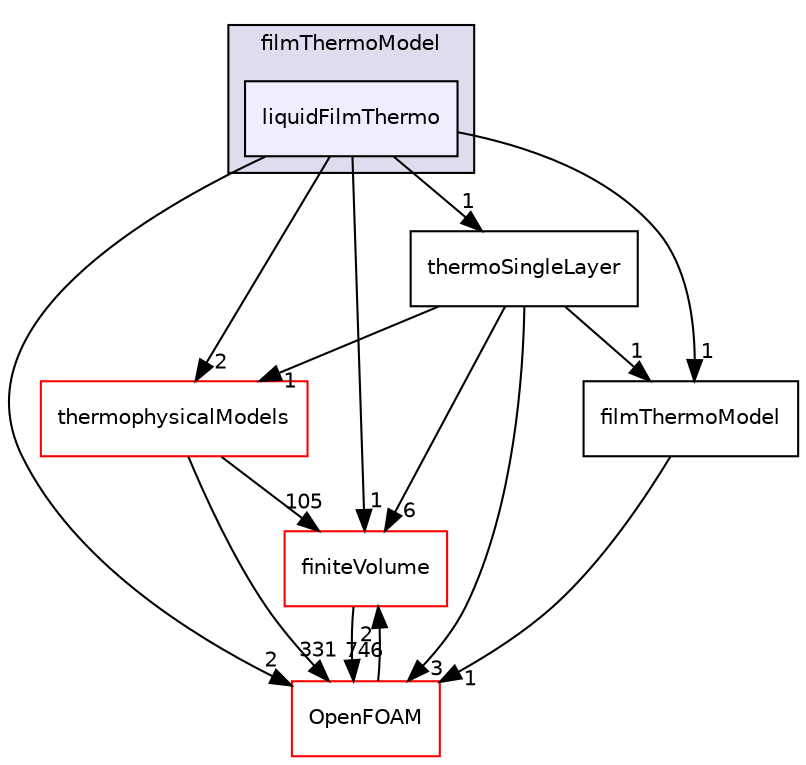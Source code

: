 digraph "src/regionModels/surfaceFilmModels/submodels/kinematic/filmThermoModel/liquidFilmThermo" {
  bgcolor=transparent;
  compound=true
  node [ fontsize="10", fontname="Helvetica"];
  edge [ labelfontsize="10", labelfontname="Helvetica"];
  subgraph clusterdir_316ed8c8c990b1f605656b6abeafc157 {
    graph [ bgcolor="#ddddee", pencolor="black", label="filmThermoModel" fontname="Helvetica", fontsize="10", URL="dir_316ed8c8c990b1f605656b6abeafc157.html"]
  dir_7e2e1c61d3037120d3674f688c8ec618 [shape=box, label="liquidFilmThermo", style="filled", fillcolor="#eeeeff", pencolor="black", URL="dir_7e2e1c61d3037120d3674f688c8ec618.html"];
  }
  dir_9bd15774b555cf7259a6fa18f99fe99b [shape=box label="finiteVolume" color="red" URL="dir_9bd15774b555cf7259a6fa18f99fe99b.html"];
  dir_ace9ddf4436ac19d16c24b262d3e197b [shape=box label="thermoSingleLayer" URL="dir_ace9ddf4436ac19d16c24b262d3e197b.html"];
  dir_a82069edf8ea24c350b428b74e4a3f94 [shape=box label="filmThermoModel" URL="dir_a82069edf8ea24c350b428b74e4a3f94.html"];
  dir_2778d089ec5c4f66810b11f753867003 [shape=box label="thermophysicalModels" color="red" URL="dir_2778d089ec5c4f66810b11f753867003.html"];
  dir_c5473ff19b20e6ec4dfe5c310b3778a8 [shape=box label="OpenFOAM" color="red" URL="dir_c5473ff19b20e6ec4dfe5c310b3778a8.html"];
  dir_9bd15774b555cf7259a6fa18f99fe99b->dir_c5473ff19b20e6ec4dfe5c310b3778a8 [headlabel="746", labeldistance=1.5 headhref="dir_000896_001896.html"];
  dir_ace9ddf4436ac19d16c24b262d3e197b->dir_9bd15774b555cf7259a6fa18f99fe99b [headlabel="6", labeldistance=1.5 headhref="dir_002608_000896.html"];
  dir_ace9ddf4436ac19d16c24b262d3e197b->dir_a82069edf8ea24c350b428b74e4a3f94 [headlabel="1", labeldistance=1.5 headhref="dir_002608_002571.html"];
  dir_ace9ddf4436ac19d16c24b262d3e197b->dir_2778d089ec5c4f66810b11f753867003 [headlabel="1", labeldistance=1.5 headhref="dir_002608_001238.html"];
  dir_ace9ddf4436ac19d16c24b262d3e197b->dir_c5473ff19b20e6ec4dfe5c310b3778a8 [headlabel="3", labeldistance=1.5 headhref="dir_002608_001896.html"];
  dir_a82069edf8ea24c350b428b74e4a3f94->dir_c5473ff19b20e6ec4dfe5c310b3778a8 [headlabel="1", labeldistance=1.5 headhref="dir_002571_001896.html"];
  dir_2778d089ec5c4f66810b11f753867003->dir_9bd15774b555cf7259a6fa18f99fe99b [headlabel="105", labeldistance=1.5 headhref="dir_001238_000896.html"];
  dir_2778d089ec5c4f66810b11f753867003->dir_c5473ff19b20e6ec4dfe5c310b3778a8 [headlabel="331", labeldistance=1.5 headhref="dir_001238_001896.html"];
  dir_c5473ff19b20e6ec4dfe5c310b3778a8->dir_9bd15774b555cf7259a6fa18f99fe99b [headlabel="2", labeldistance=1.5 headhref="dir_001896_000896.html"];
  dir_7e2e1c61d3037120d3674f688c8ec618->dir_9bd15774b555cf7259a6fa18f99fe99b [headlabel="1", labeldistance=1.5 headhref="dir_002572_000896.html"];
  dir_7e2e1c61d3037120d3674f688c8ec618->dir_ace9ddf4436ac19d16c24b262d3e197b [headlabel="1", labeldistance=1.5 headhref="dir_002572_002608.html"];
  dir_7e2e1c61d3037120d3674f688c8ec618->dir_a82069edf8ea24c350b428b74e4a3f94 [headlabel="1", labeldistance=1.5 headhref="dir_002572_002571.html"];
  dir_7e2e1c61d3037120d3674f688c8ec618->dir_2778d089ec5c4f66810b11f753867003 [headlabel="2", labeldistance=1.5 headhref="dir_002572_001238.html"];
  dir_7e2e1c61d3037120d3674f688c8ec618->dir_c5473ff19b20e6ec4dfe5c310b3778a8 [headlabel="2", labeldistance=1.5 headhref="dir_002572_001896.html"];
}
